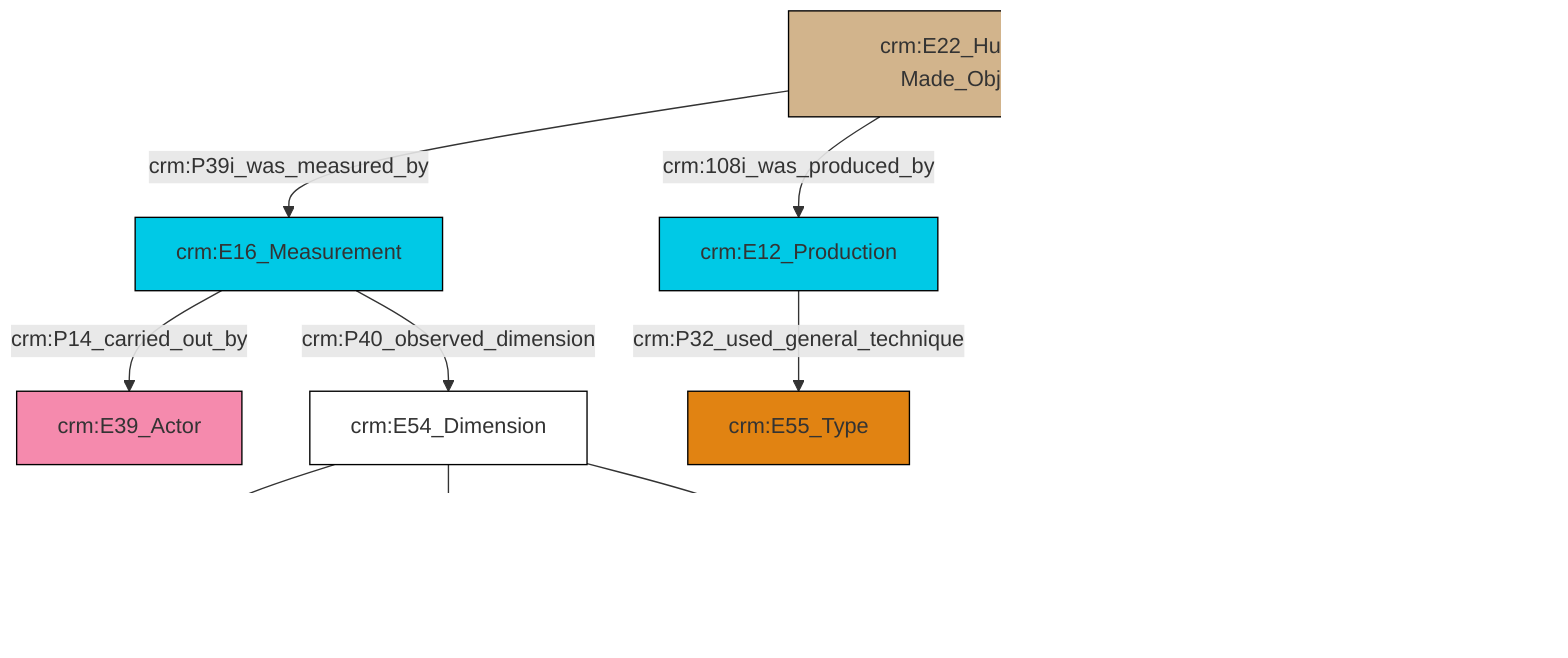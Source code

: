 graph TD
classDef Literal fill:#f2f2f2,stroke:#000000;
classDef CRM_Entity fill:#FFFFFF,stroke:#000000;
classDef Temporal_Entity fill:#00C9E6, stroke:#000000;
classDef Type fill:#E18312, stroke:#000000;
classDef Time-Span fill:#2C9C91, stroke:#000000;
classDef Appellation fill:#FFEB7F, stroke:#000000;
classDef Place fill:#008836, stroke:#000000;
classDef Persistent_Item fill:#B266B2, stroke:#000000;
classDef Conceptual_Object fill:#FFD700, stroke:#000000;
classDef Physical_Thing fill:#D2B48C, stroke:#000000;
classDef Actor fill:#f58aad, stroke:#000000;
classDef PC_Classes fill:#4ce600, stroke:#000000;
classDef Multi fill:#cccccc,stroke:#000000;

4["crm:E54_Dimension"]:::CRM_Entity -->|crm:P2_has_type| 5["crm:E55_Type"]:::Type
0["crm:E12_Production"]:::Temporal_Entity -->|crm:P32_used_general_technique| 9["crm:E55_Type"]:::Type
12["crm:E16_Measurement"]:::Temporal_Entity -->|crm:P14_carried_out_by| 2["crm:E39_Actor"]:::Actor
10["crm:E22_Human-Made_Object"]:::Physical_Thing -->|crm:P2_has_type| 17["crm:E55_type"]:::Default
10["crm:E22_Human-Made_Object"]:::Physical_Thing -->|crm:108i_was_produced_by| 0["crm:E12_Production"]:::Temporal_Entity
10["crm:E22_Human-Made_Object"]:::Physical_Thing -->|crm:P45_consists_of| 14["crm:E57_Material"]:::Type
4["crm:E54_Dimension"]:::CRM_Entity -->|crm:P90_has_value| 18[rdfs:Literal]:::Literal
10["crm:E22_Human-Made_Object"]:::Physical_Thing -->|crm:P39i_was_measured_by| 12["crm:E16_Measurement"]:::Temporal_Entity
12["crm:E16_Measurement"]:::Temporal_Entity -->|crm:P40_observed_dimension| 4["crm:E54_Dimension"]:::CRM_Entity
4["crm:E54_Dimension"]:::CRM_Entity -->|crm:P91_has_unit| 7["crm:E58_Measurement_unit"]:::Default